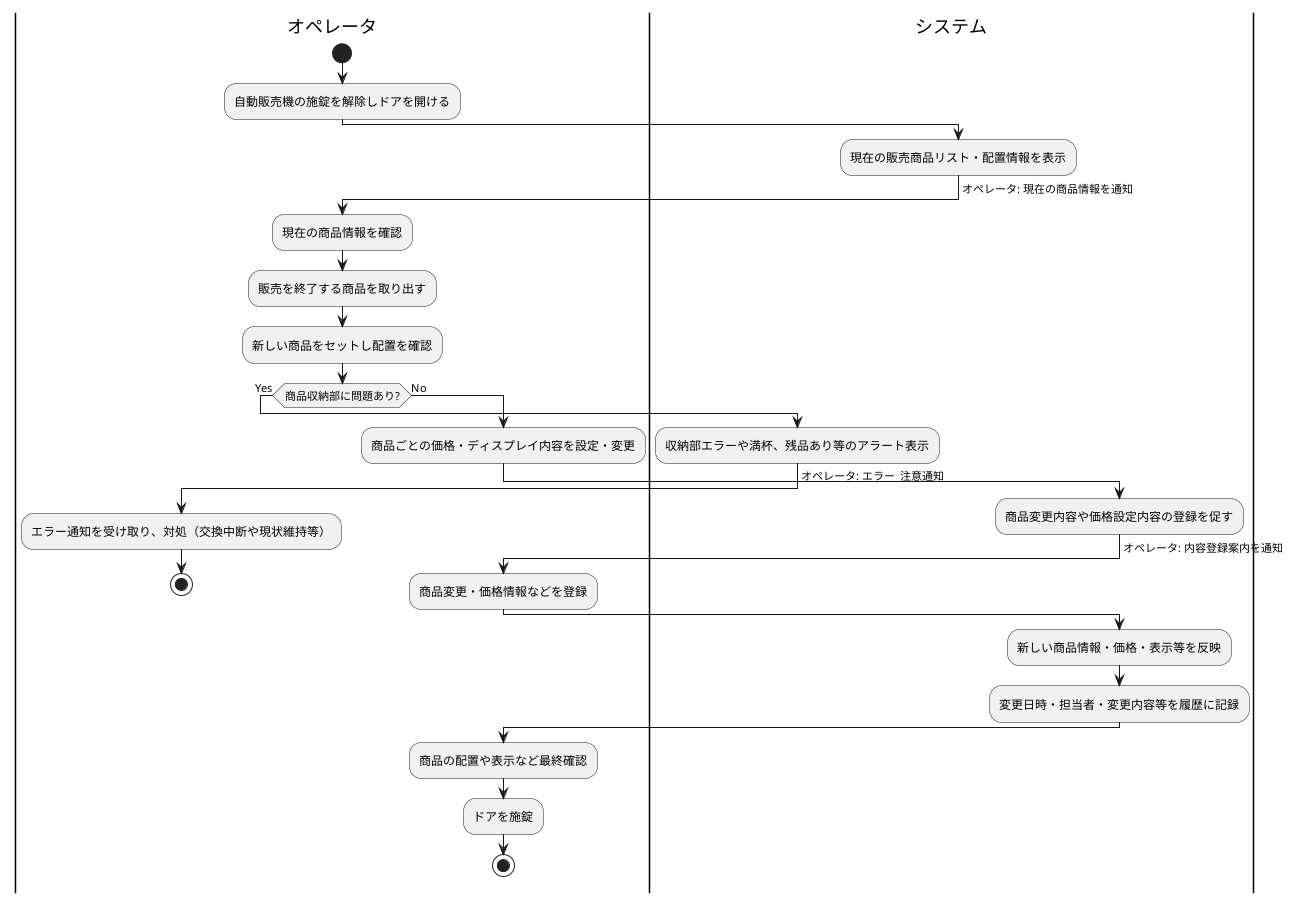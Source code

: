 @startuml
|オペレータ|
  start
  :自動販売機の施錠を解除しドアを開ける;

|システム|
  :現在の販売商品リスト・配置情報を表示;
  ->オペレータ: 現在の商品情報を通知;

|オペレータ|
  :現在の商品情報を確認;
  :販売を終了する商品を取り出す;
  :新しい商品をセットし配置を確認;

  if (商品収納部に問題あり?) then (Yes)
    |システム|
      :収納部エラーや満杯、残品あり等のアラート表示;
      ->オペレータ: エラー_注意通知;
    |オペレータ|
      :エラー通知を受け取り、対処（交換中断や現状維持等）;
      stop
  else (No)
    :商品ごとの価格・ディスプレイ内容を設定・変更;
    |システム|
      :商品変更内容や価格設定内容の登録を促す;
      ->オペレータ: 内容登録案内を通知;
    |オペレータ|
      :商品変更・価格情報などを登録;
    |システム|
      :新しい商品情報・価格・表示等を反映;
      :変更日時・担当者・変更内容等を履歴に記録;
    |オペレータ|
      :商品の配置や表示など最終確認;
      :ドアを施錠;

      stop
  endif
@enduml

